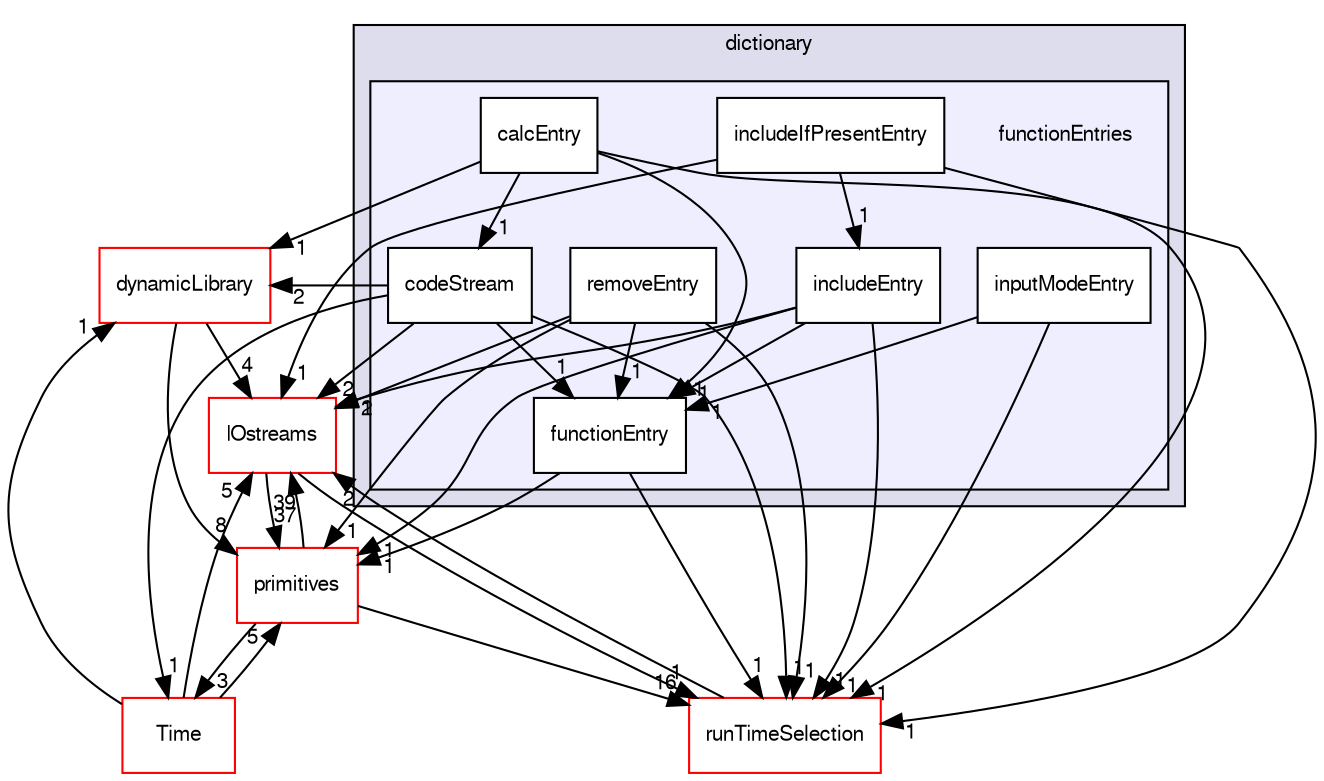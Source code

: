 digraph "src/OpenFOAM/db/dictionary/functionEntries" {
  bgcolor=transparent;
  compound=true
  node [ fontsize="10", fontname="FreeSans"];
  edge [ labelfontsize="10", labelfontname="FreeSans"];
  subgraph clusterdir_43e4f3d5f4ba74ef6e29186317ac2bae {
    graph [ bgcolor="#ddddee", pencolor="black", label="dictionary" fontname="FreeSans", fontsize="10", URL="dir_43e4f3d5f4ba74ef6e29186317ac2bae.html"]
  subgraph clusterdir_02d80f093374efbc333e223ddfd028a9 {
    graph [ bgcolor="#eeeeff", pencolor="black", label="" URL="dir_02d80f093374efbc333e223ddfd028a9.html"];
    dir_02d80f093374efbc333e223ddfd028a9 [shape=plaintext label="functionEntries"];
    dir_4315b411accd0c6addd1129a6918ef3e [shape=box label="calcEntry" color="black" fillcolor="white" style="filled" URL="dir_4315b411accd0c6addd1129a6918ef3e.html"];
    dir_c7f775f43d9f268c10ae507d667c76ad [shape=box label="codeStream" color="black" fillcolor="white" style="filled" URL="dir_c7f775f43d9f268c10ae507d667c76ad.html"];
    dir_93ae320f13f2b5009a9bc00443e35e66 [shape=box label="functionEntry" color="black" fillcolor="white" style="filled" URL="dir_93ae320f13f2b5009a9bc00443e35e66.html"];
    dir_e4557854e8fe4e7131667e8e6a3048f5 [shape=box label="includeEntry" color="black" fillcolor="white" style="filled" URL="dir_e4557854e8fe4e7131667e8e6a3048f5.html"];
    dir_5613fa7158c6f15d658c68d3c1d20314 [shape=box label="includeIfPresentEntry" color="black" fillcolor="white" style="filled" URL="dir_5613fa7158c6f15d658c68d3c1d20314.html"];
    dir_44293350bda05c9ed0ecbe257439238d [shape=box label="inputModeEntry" color="black" fillcolor="white" style="filled" URL="dir_44293350bda05c9ed0ecbe257439238d.html"];
    dir_d55712e5efed954af925fc006dd993f2 [shape=box label="removeEntry" color="black" fillcolor="white" style="filled" URL="dir_d55712e5efed954af925fc006dd993f2.html"];
  }
  }
  dir_ec5b63092fb55ef516ddf05b3841c89d [shape=box label="Time" color="red" URL="dir_ec5b63092fb55ef516ddf05b3841c89d.html"];
  dir_466e4f5b4cc1582939ab4ceba36098d8 [shape=box label="IOstreams" color="red" URL="dir_466e4f5b4cc1582939ab4ceba36098d8.html"];
  dir_3e50f45338116b169052b428016851aa [shape=box label="primitives" color="red" URL="dir_3e50f45338116b169052b428016851aa.html"];
  dir_65d267bb6b65740acaf7d5fe4aebd101 [shape=box label="dynamicLibrary" color="red" URL="dir_65d267bb6b65740acaf7d5fe4aebd101.html"];
  dir_97107bb83a2a5bbfad7ddd584e3f301c [shape=box label="runTimeSelection" color="red" URL="dir_97107bb83a2a5bbfad7ddd584e3f301c.html"];
  dir_ec5b63092fb55ef516ddf05b3841c89d->dir_466e4f5b4cc1582939ab4ceba36098d8 [headlabel="5", labeldistance=1.5 headhref="dir_001818_001798.html"];
  dir_ec5b63092fb55ef516ddf05b3841c89d->dir_3e50f45338116b169052b428016851aa [headlabel="5", labeldistance=1.5 headhref="dir_001818_002129.html"];
  dir_ec5b63092fb55ef516ddf05b3841c89d->dir_65d267bb6b65740acaf7d5fe4aebd101 [headlabel="1", labeldistance=1.5 headhref="dir_001818_001776.html"];
  dir_93ae320f13f2b5009a9bc00443e35e66->dir_3e50f45338116b169052b428016851aa [headlabel="1", labeldistance=1.5 headhref="dir_001770_002129.html"];
  dir_93ae320f13f2b5009a9bc00443e35e66->dir_97107bb83a2a5bbfad7ddd584e3f301c [headlabel="1", labeldistance=1.5 headhref="dir_001770_001813.html"];
  dir_44293350bda05c9ed0ecbe257439238d->dir_93ae320f13f2b5009a9bc00443e35e66 [headlabel="1", labeldistance=1.5 headhref="dir_001773_001770.html"];
  dir_44293350bda05c9ed0ecbe257439238d->dir_97107bb83a2a5bbfad7ddd584e3f301c [headlabel="1", labeldistance=1.5 headhref="dir_001773_001813.html"];
  dir_c7f775f43d9f268c10ae507d667c76ad->dir_ec5b63092fb55ef516ddf05b3841c89d [headlabel="1", labeldistance=1.5 headhref="dir_001769_001818.html"];
  dir_c7f775f43d9f268c10ae507d667c76ad->dir_93ae320f13f2b5009a9bc00443e35e66 [headlabel="1", labeldistance=1.5 headhref="dir_001769_001770.html"];
  dir_c7f775f43d9f268c10ae507d667c76ad->dir_466e4f5b4cc1582939ab4ceba36098d8 [headlabel="2", labeldistance=1.5 headhref="dir_001769_001798.html"];
  dir_c7f775f43d9f268c10ae507d667c76ad->dir_65d267bb6b65740acaf7d5fe4aebd101 [headlabel="2", labeldistance=1.5 headhref="dir_001769_001776.html"];
  dir_c7f775f43d9f268c10ae507d667c76ad->dir_97107bb83a2a5bbfad7ddd584e3f301c [headlabel="1", labeldistance=1.5 headhref="dir_001769_001813.html"];
  dir_466e4f5b4cc1582939ab4ceba36098d8->dir_3e50f45338116b169052b428016851aa [headlabel="37", labeldistance=1.5 headhref="dir_001798_002129.html"];
  dir_466e4f5b4cc1582939ab4ceba36098d8->dir_97107bb83a2a5bbfad7ddd584e3f301c [headlabel="1", labeldistance=1.5 headhref="dir_001798_001813.html"];
  dir_5613fa7158c6f15d658c68d3c1d20314->dir_466e4f5b4cc1582939ab4ceba36098d8 [headlabel="1", labeldistance=1.5 headhref="dir_001772_001798.html"];
  dir_5613fa7158c6f15d658c68d3c1d20314->dir_97107bb83a2a5bbfad7ddd584e3f301c [headlabel="1", labeldistance=1.5 headhref="dir_001772_001813.html"];
  dir_5613fa7158c6f15d658c68d3c1d20314->dir_e4557854e8fe4e7131667e8e6a3048f5 [headlabel="1", labeldistance=1.5 headhref="dir_001772_001771.html"];
  dir_3e50f45338116b169052b428016851aa->dir_ec5b63092fb55ef516ddf05b3841c89d [headlabel="3", labeldistance=1.5 headhref="dir_002129_001818.html"];
  dir_3e50f45338116b169052b428016851aa->dir_466e4f5b4cc1582939ab4ceba36098d8 [headlabel="39", labeldistance=1.5 headhref="dir_002129_001798.html"];
  dir_3e50f45338116b169052b428016851aa->dir_97107bb83a2a5bbfad7ddd584e3f301c [headlabel="16", labeldistance=1.5 headhref="dir_002129_001813.html"];
  dir_65d267bb6b65740acaf7d5fe4aebd101->dir_466e4f5b4cc1582939ab4ceba36098d8 [headlabel="4", labeldistance=1.5 headhref="dir_001776_001798.html"];
  dir_65d267bb6b65740acaf7d5fe4aebd101->dir_3e50f45338116b169052b428016851aa [headlabel="8", labeldistance=1.5 headhref="dir_001776_002129.html"];
  dir_d55712e5efed954af925fc006dd993f2->dir_93ae320f13f2b5009a9bc00443e35e66 [headlabel="1", labeldistance=1.5 headhref="dir_001774_001770.html"];
  dir_d55712e5efed954af925fc006dd993f2->dir_466e4f5b4cc1582939ab4ceba36098d8 [headlabel="2", labeldistance=1.5 headhref="dir_001774_001798.html"];
  dir_d55712e5efed954af925fc006dd993f2->dir_3e50f45338116b169052b428016851aa [headlabel="1", labeldistance=1.5 headhref="dir_001774_002129.html"];
  dir_d55712e5efed954af925fc006dd993f2->dir_97107bb83a2a5bbfad7ddd584e3f301c [headlabel="1", labeldistance=1.5 headhref="dir_001774_001813.html"];
  dir_97107bb83a2a5bbfad7ddd584e3f301c->dir_466e4f5b4cc1582939ab4ceba36098d8 [headlabel="2", labeldistance=1.5 headhref="dir_001813_001798.html"];
  dir_4315b411accd0c6addd1129a6918ef3e->dir_93ae320f13f2b5009a9bc00443e35e66 [headlabel="1", labeldistance=1.5 headhref="dir_001768_001770.html"];
  dir_4315b411accd0c6addd1129a6918ef3e->dir_c7f775f43d9f268c10ae507d667c76ad [headlabel="1", labeldistance=1.5 headhref="dir_001768_001769.html"];
  dir_4315b411accd0c6addd1129a6918ef3e->dir_65d267bb6b65740acaf7d5fe4aebd101 [headlabel="1", labeldistance=1.5 headhref="dir_001768_001776.html"];
  dir_4315b411accd0c6addd1129a6918ef3e->dir_97107bb83a2a5bbfad7ddd584e3f301c [headlabel="1", labeldistance=1.5 headhref="dir_001768_001813.html"];
  dir_e4557854e8fe4e7131667e8e6a3048f5->dir_93ae320f13f2b5009a9bc00443e35e66 [headlabel="1", labeldistance=1.5 headhref="dir_001771_001770.html"];
  dir_e4557854e8fe4e7131667e8e6a3048f5->dir_466e4f5b4cc1582939ab4ceba36098d8 [headlabel="1", labeldistance=1.5 headhref="dir_001771_001798.html"];
  dir_e4557854e8fe4e7131667e8e6a3048f5->dir_3e50f45338116b169052b428016851aa [headlabel="1", labeldistance=1.5 headhref="dir_001771_002129.html"];
  dir_e4557854e8fe4e7131667e8e6a3048f5->dir_97107bb83a2a5bbfad7ddd584e3f301c [headlabel="1", labeldistance=1.5 headhref="dir_001771_001813.html"];
}
